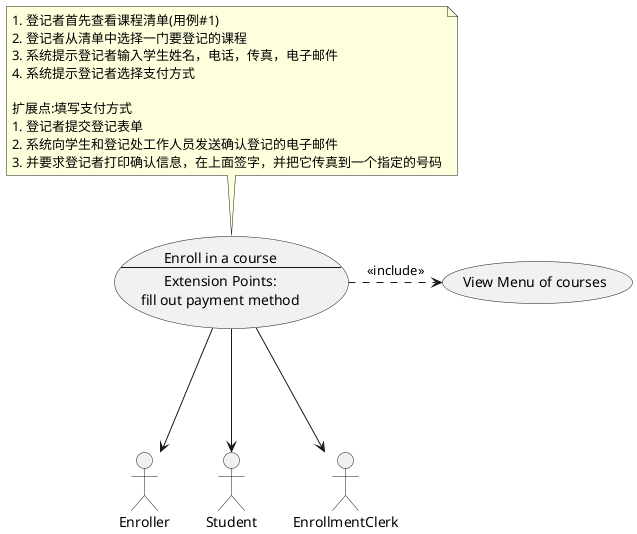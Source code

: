@startuml
usecase uc as "Enroll in a course
--
Extension Points:
fill out payment method"

uc ---> Enroller
uc ---> Student
uc ---> EnrollmentClerk

uc .> (View Menu of courses):<<include>>

note top of uc
1. 登记者首先查看课程清单(用例#1)
2. 登记者从清单中选择一门要登记的课程
3. 系统提示登记者输入学生姓名，电话，传真，电子邮件
4. 系统提示登记者选择支付方式

扩展点:填写支付方式
1. 登记者提交登记表单
2. 系统向学生和登记处工作人员发送确认登记的电子邮件
3. 并要求登记者打印确认信息，在上面签字，并把它传真到一个指定的号码
end note
@enduml
